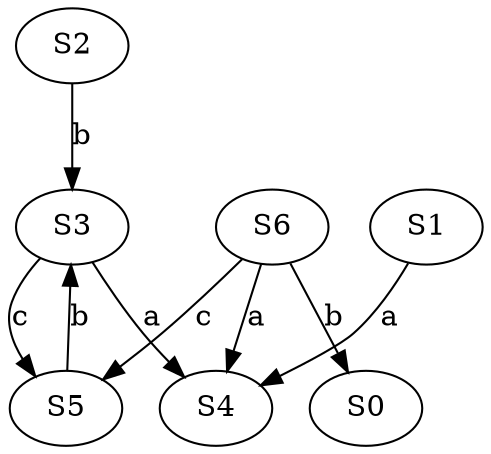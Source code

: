 strict digraph  {
S1;
S2;
S4;
S0;
S3;
S6;
S5;
S1 -> S4  [label=a];
S2 -> S3  [label=b];
S3 -> S4  [label=a];
S3 -> S5  [label=c];
S6 -> S4  [label=a];
S6 -> S0  [label=b];
S6 -> S5  [label=c];
S5 -> S3  [label=b];
}
